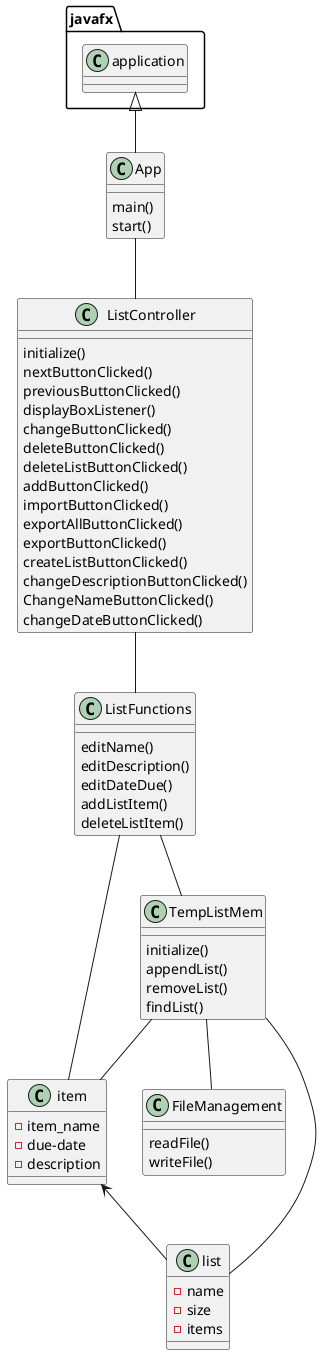 @startuml
class App {
main()
start()
}
class ListController {

initialize()
nextButtonClicked()
previousButtonClicked()
displayBoxListener()
changeButtonClicked()
deleteButtonClicked()
deleteListButtonClicked()
addButtonClicked()
importButtonClicked()
exportAllButtonClicked()
exportButtonClicked()
createListButtonClicked()
changeDescriptionButtonClicked()
ChangeNameButtonClicked()
changeDateButtonClicked()

}
Class ListFunctions {
editName()
editDescription()
editDateDue()
addListItem()
deleteListItem()
}

Class FileManagement {
readFile()
writeFile()
}


Class list {
-name
-size
-items
}

Class item{
-item_name
-due-date
-description
}
Class TempListMem {
initialize()
appendList()
removeList()
findList()
}
item <-- list
javafx.application <|-- App
App -- ListController
ListController -- ListFunctions
TempListMem -- item
ListFunctions -- TempListMem
ListFunctions -- item
TempListMem -- list
TempListMem -- FileManagement
@enduml